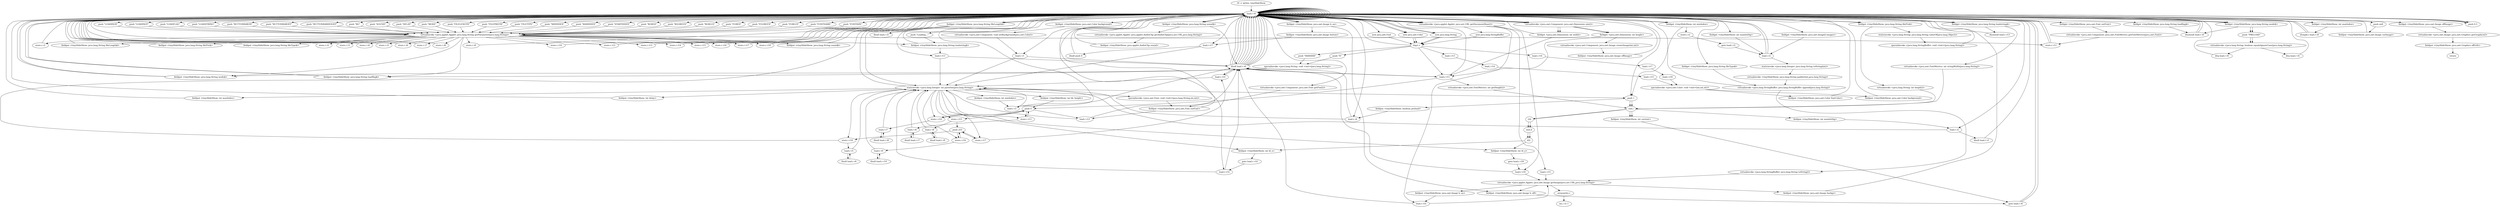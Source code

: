 digraph "" {
    "r0 := @this: tinySlideShow"
    "load.r r0"
    "r0 := @this: tinySlideShow"->"load.r r0";
    "push \"DELAY\""
    "load.r r0"->"push \"DELAY\"";
    "virtualinvoke <java.applet.Applet: java.lang.String getParameter(java.lang.String)>"
    "push \"DELAY\""->"virtualinvoke <java.applet.Applet: java.lang.String getParameter(java.lang.String)>";
    "store.r r1"
    "virtualinvoke <java.applet.Applet: java.lang.String getParameter(java.lang.String)>"->"store.r r1";
    "store.r r1"->"load.r r0";
    "load.r r0"->"load.r r0";
    "push \"MODE\""
    "load.r r0"->"push \"MODE\"";
    "push \"MODE\""->"virtualinvoke <java.applet.Applet: java.lang.String getParameter(java.lang.String)>";
    "fieldput <tinySlideShow: java.lang.String mode$>"
    "virtualinvoke <java.applet.Applet: java.lang.String getParameter(java.lang.String)>"->"fieldput <tinySlideShow: java.lang.String mode$>";
    "fieldput <tinySlideShow: java.lang.String mode$>"->"load.r r0";
    "load.r r0"->"load.r r0";
    "push \"FILELENGTH\""
    "load.r r0"->"push \"FILELENGTH\"";
    "push \"FILELENGTH\""->"virtualinvoke <java.applet.Applet: java.lang.String getParameter(java.lang.String)>";
    "fieldput <tinySlideShow: java.lang.String fileLength$>"
    "virtualinvoke <java.applet.Applet: java.lang.String getParameter(java.lang.String)>"->"fieldput <tinySlideShow: java.lang.String fileLength$>";
    "fieldput <tinySlideShow: java.lang.String fileLength$>"->"load.r r0";
    "load.r r0"->"load.r r0";
    "push \"FILEPREFIX\""
    "load.r r0"->"push \"FILEPREFIX\"";
    "push \"FILEPREFIX\""->"virtualinvoke <java.applet.Applet: java.lang.String getParameter(java.lang.String)>";
    "fieldput <tinySlideShow: java.lang.String filePre$>"
    "virtualinvoke <java.applet.Applet: java.lang.String getParameter(java.lang.String)>"->"fieldput <tinySlideShow: java.lang.String filePre$>";
    "fieldput <tinySlideShow: java.lang.String filePre$>"->"load.r r0";
    "load.r r0"->"load.r r0";
    "push \"FILETYPE\""
    "load.r r0"->"push \"FILETYPE\"";
    "push \"FILETYPE\""->"virtualinvoke <java.applet.Applet: java.lang.String getParameter(java.lang.String)>";
    "fieldput <tinySlideShow: java.lang.String fileType$>"
    "virtualinvoke <java.applet.Applet: java.lang.String getParameter(java.lang.String)>"->"fieldput <tinySlideShow: java.lang.String fileType$>";
    "fieldput <tinySlideShow: java.lang.String fileType$>"->"load.r r0";
    "push \"MININDEX\""
    "load.r r0"->"push \"MININDEX\"";
    "push \"MININDEX\""->"virtualinvoke <java.applet.Applet: java.lang.String getParameter(java.lang.String)>";
    "store.r r2"
    "virtualinvoke <java.applet.Applet: java.lang.String getParameter(java.lang.String)>"->"store.r r2";
    "store.r r2"->"load.r r0";
    "push \"MAXINDEX\""
    "load.r r0"->"push \"MAXINDEX\"";
    "push \"MAXINDEX\""->"virtualinvoke <java.applet.Applet: java.lang.String getParameter(java.lang.String)>";
    "store.r r3"
    "virtualinvoke <java.applet.Applet: java.lang.String getParameter(java.lang.String)>"->"store.r r3";
    "store.r r3"->"load.r r0";
    "push \"STARTINDEX\""
    "load.r r0"->"push \"STARTINDEX\"";
    "push \"STARTINDEX\""->"virtualinvoke <java.applet.Applet: java.lang.String getParameter(java.lang.String)>";
    "store.r r4"
    "virtualinvoke <java.applet.Applet: java.lang.String getParameter(java.lang.String)>"->"store.r r4";
    "store.r r4"->"load.r r0";
    "push \"BGRED\""
    "load.r r0"->"push \"BGRED\"";
    "push \"BGRED\""->"virtualinvoke <java.applet.Applet: java.lang.String getParameter(java.lang.String)>";
    "store.r r5"
    "virtualinvoke <java.applet.Applet: java.lang.String getParameter(java.lang.String)>"->"store.r r5";
    "store.r r5"->"load.r r0";
    "push \"BGGREEN\""
    "load.r r0"->"push \"BGGREEN\"";
    "push \"BGGREEN\""->"virtualinvoke <java.applet.Applet: java.lang.String getParameter(java.lang.String)>";
    "store.r r6"
    "virtualinvoke <java.applet.Applet: java.lang.String getParameter(java.lang.String)>"->"store.r r6";
    "store.r r6"->"load.r r0";
    "push \"BGBLUE\""
    "load.r r0"->"push \"BGBLUE\"";
    "push \"BGBLUE\""->"virtualinvoke <java.applet.Applet: java.lang.String getParameter(java.lang.String)>";
    "store.r r7"
    "virtualinvoke <java.applet.Applet: java.lang.String getParameter(java.lang.String)>"->"store.r r7";
    "store.r r7"->"load.r r0";
    "push \"FGRED\""
    "load.r r0"->"push \"FGRED\"";
    "push \"FGRED\""->"virtualinvoke <java.applet.Applet: java.lang.String getParameter(java.lang.String)>";
    "store.r r8"
    "virtualinvoke <java.applet.Applet: java.lang.String getParameter(java.lang.String)>"->"store.r r8";
    "store.r r8"->"load.r r0";
    "push \"FGGREEN\""
    "load.r r0"->"push \"FGGREEN\"";
    "push \"FGGREEN\""->"virtualinvoke <java.applet.Applet: java.lang.String getParameter(java.lang.String)>";
    "store.r r9"
    "virtualinvoke <java.applet.Applet: java.lang.String getParameter(java.lang.String)>"->"store.r r9";
    "store.r r9"->"load.r r0";
    "push \"FGBLUE\""
    "load.r r0"->"push \"FGBLUE\"";
    "push \"FGBLUE\""->"virtualinvoke <java.applet.Applet: java.lang.String getParameter(java.lang.String)>";
    "store.r r10"
    "virtualinvoke <java.applet.Applet: java.lang.String getParameter(java.lang.String)>"->"store.r r10";
    "store.r r10"->"load.r r0";
    "push \"FONTNAME\""
    "load.r r0"->"push \"FONTNAME\"";
    "push \"FONTNAME\""->"virtualinvoke <java.applet.Applet: java.lang.String getParameter(java.lang.String)>";
    "store.r r11"
    "virtualinvoke <java.applet.Applet: java.lang.String getParameter(java.lang.String)>"->"store.r r11";
    "store.r r11"->"load.r r0";
    "push \"FONTSIZE\""
    "load.r r0"->"push \"FONTSIZE\"";
    "push \"FONTSIZE\""->"virtualinvoke <java.applet.Applet: java.lang.String getParameter(java.lang.String)>";
    "store.r r12"
    "virtualinvoke <java.applet.Applet: java.lang.String getParameter(java.lang.String)>"->"store.r r12";
    "store.r r12"->"load.r r0";
    "push \"LOADINGX\""
    "load.r r0"->"push \"LOADINGX\"";
    "push \"LOADINGX\""->"virtualinvoke <java.applet.Applet: java.lang.String getParameter(java.lang.String)>";
    "store.r r13"
    "virtualinvoke <java.applet.Applet: java.lang.String getParameter(java.lang.String)>"->"store.r r13";
    "store.r r13"->"load.r r0";
    "push \"LOADINGY\""
    "load.r r0"->"push \"LOADINGY\"";
    "push \"LOADINGY\""->"virtualinvoke <java.applet.Applet: java.lang.String getParameter(java.lang.String)>";
    "store.r r14"
    "virtualinvoke <java.applet.Applet: java.lang.String getParameter(java.lang.String)>"->"store.r r14";
    "store.r r14"->"load.r r0";
    "load.r r0"->"load.r r0";
    "push \"LOADFLAG\""
    "load.r r0"->"push \"LOADFLAG\"";
    "push \"LOADFLAG\""->"virtualinvoke <java.applet.Applet: java.lang.String getParameter(java.lang.String)>";
    "fieldput <tinySlideShow: java.lang.String loadflag$>"
    "virtualinvoke <java.applet.Applet: java.lang.String getParameter(java.lang.String)>"->"fieldput <tinySlideShow: java.lang.String loadflag$>";
    "fieldput <tinySlideShow: java.lang.String loadflag$>"->"load.r r0";
    "load.r r0"->"load.r r0";
    "push \"LOADSTRING\""
    "load.r r0"->"push \"LOADSTRING\"";
    "push \"LOADSTRING\""->"virtualinvoke <java.applet.Applet: java.lang.String getParameter(java.lang.String)>";
    "fieldput <tinySlideShow: java.lang.String loadstring$>"
    "virtualinvoke <java.applet.Applet: java.lang.String getParameter(java.lang.String)>"->"fieldput <tinySlideShow: java.lang.String loadstring$>";
    "fieldput <tinySlideShow: java.lang.String loadstring$>"->"load.r r0";
    "push \"BUTTONBARON\""
    "load.r r0"->"push \"BUTTONBARON\"";
    "push \"BUTTONBARON\""->"virtualinvoke <java.applet.Applet: java.lang.String getParameter(java.lang.String)>";
    "store.r r15"
    "virtualinvoke <java.applet.Applet: java.lang.String getParameter(java.lang.String)>"->"store.r r15";
    "store.r r15"->"load.r r0";
    "push \"BUTTONBAROFF\""
    "load.r r0"->"push \"BUTTONBAROFF\"";
    "push \"BUTTONBAROFF\""->"virtualinvoke <java.applet.Applet: java.lang.String getParameter(java.lang.String)>";
    "store.r r16"
    "virtualinvoke <java.applet.Applet: java.lang.String getParameter(java.lang.String)>"->"store.r r16";
    "store.r r16"->"load.r r0";
    "push \"BUTTONBARHEIGHT\""
    "load.r r0"->"push \"BUTTONBARHEIGHT\"";
    "push \"BUTTONBARHEIGHT\""->"virtualinvoke <java.applet.Applet: java.lang.String getParameter(java.lang.String)>";
    "store.r r17"
    "virtualinvoke <java.applet.Applet: java.lang.String getParameter(java.lang.String)>"->"store.r r17";
    "store.r r17"->"load.r r0";
    "push \"BG\""
    "load.r r0"->"push \"BG\"";
    "push \"BG\""->"virtualinvoke <java.applet.Applet: java.lang.String getParameter(java.lang.String)>";
    "store.r r18"
    "virtualinvoke <java.applet.Applet: java.lang.String getParameter(java.lang.String)>"->"store.r r18";
    "store.r r18"->"load.r r0";
    "load.r r0"->"load.r r0";
    "push \"SOUND\""
    "load.r r0"->"push \"SOUND\"";
    "push \"SOUND\""->"virtualinvoke <java.applet.Applet: java.lang.String getParameter(java.lang.String)>";
    "fieldput <tinySlideShow: java.lang.String sound$>"
    "virtualinvoke <java.applet.Applet: java.lang.String getParameter(java.lang.String)>"->"fieldput <tinySlideShow: java.lang.String sound$>";
    "fieldput <tinySlideShow: java.lang.String sound$>"->"load.r r0";
    "fieldget <tinySlideShow: java.lang.String sound$>"
    "load.r r0"->"fieldget <tinySlideShow: java.lang.String sound$>";
    "ifnull load.r r0"
    "fieldget <tinySlideShow: java.lang.String sound$>"->"ifnull load.r r0";
    "ifnull load.r r0"->"load.r r0";
    "load.r r0"->"load.r r0";
    "load.r r0"->"load.r r0";
    "virtualinvoke <java.applet.Applet: java.net.URL getDocumentBase()>"
    "load.r r0"->"virtualinvoke <java.applet.Applet: java.net.URL getDocumentBase()>";
    "virtualinvoke <java.applet.Applet: java.net.URL getDocumentBase()>"->"load.r r0";
    "load.r r0"->"fieldget <tinySlideShow: java.lang.String sound$>";
    "virtualinvoke <java.applet.Applet: java.applet.AudioClip getAudioClip(java.net.URL,java.lang.String)>"
    "fieldget <tinySlideShow: java.lang.String sound$>"->"virtualinvoke <java.applet.Applet: java.applet.AudioClip getAudioClip(java.net.URL,java.lang.String)>";
    "fieldput <tinySlideShow: java.applet.AudioClip sound>"
    "virtualinvoke <java.applet.Applet: java.applet.AudioClip getAudioClip(java.net.URL,java.lang.String)>"->"fieldput <tinySlideShow: java.applet.AudioClip sound>";
    "fieldput <tinySlideShow: java.applet.AudioClip sound>"->"load.r r0";
    "fieldget <tinySlideShow: java.lang.String fileLength$>"
    "load.r r0"->"fieldget <tinySlideShow: java.lang.String fileLength$>";
    "ifnull load.r r2"
    "fieldget <tinySlideShow: java.lang.String fileLength$>"->"ifnull load.r r2";
    "ifnull load.r r2"->"load.r r0";
    "load.r r0"->"load.r r0";
    "load.r r0"->"fieldget <tinySlideShow: java.lang.String fileLength$>";
    "staticinvoke <java.lang.Integer: int parseInt(java.lang.String)>"
    "fieldget <tinySlideShow: java.lang.String fileLength$>"->"staticinvoke <java.lang.Integer: int parseInt(java.lang.String)>";
    "staticinvoke <java.lang.Integer: int parseInt(java.lang.String)>"->"load.r r0";
    "fieldget <tinySlideShow: java.lang.String filePre$>"
    "load.r r0"->"fieldget <tinySlideShow: java.lang.String filePre$>";
    "virtualinvoke <java.lang.String: int length()>"
    "fieldget <tinySlideShow: java.lang.String filePre$>"->"virtualinvoke <java.lang.String: int length()>";
    "sub.i"
    "virtualinvoke <java.lang.String: int length()>"->"sub.i";
    "fieldput <tinySlideShow: int numIntDig>"
    "sub.i"->"fieldput <tinySlideShow: int numIntDig>";
    "load.r r2"
    "fieldput <tinySlideShow: int numIntDig>"->"load.r r2";
    "ifnull load.r r3"
    "load.r r2"->"ifnull load.r r3";
    "ifnull load.r r3"->"load.r r0";
    "load.r r0"->"load.r r2";
    "load.r r2"->"staticinvoke <java.lang.Integer: int parseInt(java.lang.String)>";
    "fieldput <tinySlideShow: int minIndex>"
    "staticinvoke <java.lang.Integer: int parseInt(java.lang.String)>"->"fieldput <tinySlideShow: int minIndex>";
    "load.r r3"
    "fieldput <tinySlideShow: int minIndex>"->"load.r r3";
    "load.r r3"->"ifnull load.r r0";
    "ifnull load.r r0"->"load.r r0";
    "load.r r0"->"load.r r3";
    "load.r r3"->"staticinvoke <java.lang.Integer: int parseInt(java.lang.String)>";
    "fieldput <tinySlideShow: int maxIndex>"
    "staticinvoke <java.lang.Integer: int parseInt(java.lang.String)>"->"fieldput <tinySlideShow: int maxIndex>";
    "fieldput <tinySlideShow: int maxIndex>"->"load.r r0";
    "fieldget <tinySlideShow: java.lang.String mode$>"
    "load.r r0"->"fieldget <tinySlideShow: java.lang.String mode$>";
    "ifnonnull load.r r0"
    "fieldget <tinySlideShow: java.lang.String mode$>"->"ifnonnull load.r r0";
    "ifnonnull load.r r0"->"load.r r0";
    "new java.lang.String"
    "load.r r0"->"new java.lang.String";
    "dup1.r"
    "new java.lang.String"->"dup1.r";
    "push \"XXXXXXX\""
    "dup1.r"->"push \"XXXXXXX\"";
    "specialinvoke <java.lang.String: void <init>(java.lang.String)>"
    "push \"XXXXXXX\""->"specialinvoke <java.lang.String: void <init>(java.lang.String)>";
    "specialinvoke <java.lang.String: void <init>(java.lang.String)>"->"fieldput <tinySlideShow: java.lang.String mode$>";
    "fieldput <tinySlideShow: java.lang.String mode$>"->"load.r r0";
    "load.r r0"->"fieldget <tinySlideShow: java.lang.String mode$>";
    "push \"PRELOAD\""
    "fieldget <tinySlideShow: java.lang.String mode$>"->"push \"PRELOAD\"";
    "virtualinvoke <java.lang.String: boolean equalsIgnoreCase(java.lang.String)>"
    "push \"PRELOAD\""->"virtualinvoke <java.lang.String: boolean equalsIgnoreCase(java.lang.String)>";
    "ifeq load.r r0"
    "virtualinvoke <java.lang.String: boolean equalsIgnoreCase(java.lang.String)>"->"ifeq load.r r0";
    "ifeq load.r r0"->"load.r r0";
    "fieldget <tinySlideShow: int minIndex>"
    "load.r r0"->"fieldget <tinySlideShow: int minIndex>";
    "store.i r2"
    "fieldget <tinySlideShow: int minIndex>"->"store.i r2";
    "goto load.i r2"
    "store.i r2"->"goto load.i r2";
    "load.i r2"
    "goto load.i r2"->"load.i r2";
    "load.i r2"->"load.r r0";
    "fieldget <tinySlideShow: int maxIndex>"
    "load.r r0"->"fieldget <tinySlideShow: int maxIndex>";
    "ifcmple.i load.r r0"
    "fieldget <tinySlideShow: int maxIndex>"->"ifcmple.i load.r r0";
    "ifcmple.i load.r r0"->"load.r r0";
    "load.r r0"->"load.r r0";
    "virtualinvoke <java.awt.Component: java.awt.Font getFont()>"
    "load.r r0"->"virtualinvoke <java.awt.Component: java.awt.Font getFont()>";
    "fieldput <tinySlideShow: java.awt.Font outFont>"
    "virtualinvoke <java.awt.Component: java.awt.Font getFont()>"->"fieldput <tinySlideShow: java.awt.Font outFont>";
    "load.r r12"
    "fieldput <tinySlideShow: java.awt.Font outFont>"->"load.r r12";
    "load.r r12"->"ifnull load.r r0";
    "load.r r11"
    "ifnull load.r r0"->"load.r r11";
    "load.r r11"->"ifnull load.r r0";
    "ifnull load.r r0"->"load.r r0";
    "new java.awt.Font"
    "load.r r0"->"new java.awt.Font";
    "new java.awt.Font"->"dup1.r";
    "dup1.r"->"load.r r11";
    "push 0"
    "load.r r11"->"push 0";
    "push 0"->"load.r r12";
    "load.r r12"->"staticinvoke <java.lang.Integer: int parseInt(java.lang.String)>";
    "specialinvoke <java.awt.Font: void <init>(java.lang.String,int,int)>"
    "staticinvoke <java.lang.Integer: int parseInt(java.lang.String)>"->"specialinvoke <java.awt.Font: void <init>(java.lang.String,int,int)>";
    "specialinvoke <java.awt.Font: void <init>(java.lang.String,int,int)>"->"fieldput <tinySlideShow: java.awt.Font outFont>";
    "fieldput <tinySlideShow: java.awt.Font outFont>"->"load.r r0";
    "load.r r0"->"load.r r0";
    "fieldget <tinySlideShow: java.awt.Font outFont>"
    "load.r r0"->"fieldget <tinySlideShow: java.awt.Font outFont>";
    "virtualinvoke <java.awt.Component: java.awt.FontMetrics getFontMetrics(java.awt.Font)>"
    "fieldget <tinySlideShow: java.awt.Font outFont>"->"virtualinvoke <java.awt.Component: java.awt.FontMetrics getFontMetrics(java.awt.Font)>";
    "virtualinvoke <java.awt.Component: java.awt.FontMetrics getFontMetrics(java.awt.Font)>"->"store.r r11";
    "store.r r11"->"load.r r0";
    "fieldget <tinySlideShow: java.lang.String loadstring$>"
    "load.r r0"->"fieldget <tinySlideShow: java.lang.String loadstring$>";
    "ifnonnull load.r r13"
    "fieldget <tinySlideShow: java.lang.String loadstring$>"->"ifnonnull load.r r13";
    "ifnonnull load.r r13"->"load.r r0";
    "push \"Loading...\""
    "load.r r0"->"push \"Loading...\"";
    "push \"Loading...\""->"fieldput <tinySlideShow: java.lang.String loadstring$>";
    "load.r r13"
    "fieldput <tinySlideShow: java.lang.String loadstring$>"->"load.r r13";
    "load.r r13"->"ifnull load.r r0";
    "ifnull load.r r0"->"load.r r0";
    "load.r r0"->"load.r r13";
    "load.r r13"->"staticinvoke <java.lang.Integer: int parseInt(java.lang.String)>";
    "fieldput <tinySlideShow: int ld_x>"
    "staticinvoke <java.lang.Integer: int parseInt(java.lang.String)>"->"fieldput <tinySlideShow: int ld_x>";
    "goto load.r r14"
    "fieldput <tinySlideShow: int ld_x>"->"goto load.r r14";
    "load.r r14"
    "goto load.r r14"->"load.r r14";
    "load.r r14"->"ifnull load.r r0";
    "ifnull load.r r0"->"load.r r0";
    "load.r r0"->"load.r r14";
    "load.r r14"->"staticinvoke <java.lang.Integer: int parseInt(java.lang.String)>";
    "fieldput <tinySlideShow: int ld_y>"
    "staticinvoke <java.lang.Integer: int parseInt(java.lang.String)>"->"fieldput <tinySlideShow: int ld_y>";
    "goto load.r r18"
    "fieldput <tinySlideShow: int ld_y>"->"goto load.r r18";
    "load.r r18"
    "goto load.r r18"->"load.r r18";
    "load.r r18"->"ifnull load.r r0";
    "ifnull load.r r0"->"load.r r0";
    "load.r r0"->"load.r r0";
    "load.r r0"->"load.r r0";
    "load.r r0"->"virtualinvoke <java.applet.Applet: java.net.URL getDocumentBase()>";
    "virtualinvoke <java.applet.Applet: java.net.URL getDocumentBase()>"->"load.r r18";
    "virtualinvoke <java.applet.Applet: java.awt.Image getImage(java.net.URL,java.lang.String)>"
    "load.r r18"->"virtualinvoke <java.applet.Applet: java.awt.Image getImage(java.net.URL,java.lang.String)>";
    "fieldput <tinySlideShow: java.awt.Image backgr>"
    "virtualinvoke <java.applet.Applet: java.awt.Image getImage(java.net.URL,java.lang.String)>"->"fieldput <tinySlideShow: java.awt.Image backgr>";
    "fieldput <tinySlideShow: java.awt.Image backgr>"->"load.r r0";
    "load.r r0"->"load.r r0";
    "load.r r0"->"load.r r0";
    "load.r r0"->"virtualinvoke <java.applet.Applet: java.net.URL getDocumentBase()>";
    "load.r r15"
    "virtualinvoke <java.applet.Applet: java.net.URL getDocumentBase()>"->"load.r r15";
    "load.r r15"->"virtualinvoke <java.applet.Applet: java.awt.Image getImage(java.net.URL,java.lang.String)>";
    "fieldput <tinySlideShow: java.awt.Image b_on>"
    "virtualinvoke <java.applet.Applet: java.awt.Image getImage(java.net.URL,java.lang.String)>"->"fieldput <tinySlideShow: java.awt.Image b_on>";
    "load.r r16"
    "fieldput <tinySlideShow: java.awt.Image b_on>"->"load.r r16";
    "load.r r16"->"ifnull load.r r0";
    "ifnull load.r r0"->"load.r r0";
    "load.r r0"->"load.r r0";
    "load.r r0"->"load.r r0";
    "load.r r0"->"virtualinvoke <java.applet.Applet: java.net.URL getDocumentBase()>";
    "virtualinvoke <java.applet.Applet: java.net.URL getDocumentBase()>"->"load.r r16";
    "load.r r16"->"virtualinvoke <java.applet.Applet: java.awt.Image getImage(java.net.URL,java.lang.String)>";
    "fieldput <tinySlideShow: java.awt.Image b_off>"
    "virtualinvoke <java.applet.Applet: java.awt.Image getImage(java.net.URL,java.lang.String)>"->"fieldput <tinySlideShow: java.awt.Image b_off>";
    "goto load.r r0"
    "fieldput <tinySlideShow: java.awt.Image b_off>"->"goto load.r r0";
    "goto load.r r0"->"load.r r0";
    "load.r r0"->"load.r r0";
    "fieldget <tinySlideShow: java.awt.Image b_on>"
    "load.r r0"->"fieldget <tinySlideShow: java.awt.Image b_on>";
    "fieldput <tinySlideShow: java.awt.Image button>"
    "fieldget <tinySlideShow: java.awt.Image b_on>"->"fieldput <tinySlideShow: java.awt.Image button>";
    "load.r r17"
    "fieldput <tinySlideShow: java.awt.Image button>"->"load.r r17";
    "ifnull push 0"
    "load.r r17"->"ifnull push 0";
    "ifnull push 0"->"load.r r0";
    "load.r r0"->"load.r r17";
    "load.r r17"->"staticinvoke <java.lang.Integer: int parseInt(java.lang.String)>";
    "fieldput <tinySlideShow: int bb_height>"
    "staticinvoke <java.lang.Integer: int parseInt(java.lang.String)>"->"fieldput <tinySlideShow: int bb_height>";
    "fieldput <tinySlideShow: int bb_height>"->"push 0";
    "store.i r13"
    "push 0"->"store.i r13";
    "store.i r13"->"push 0";
    "store.i r14"
    "push 0"->"store.i r14";
    "store.i r14"->"push 0";
    "store.i r15"
    "push 0"->"store.i r15";
    "push 255"
    "store.i r15"->"push 255";
    "store.i r16"
    "push 255"->"store.i r16";
    "store.i r16"->"push 255";
    "store.i r17"
    "push 255"->"store.i r17";
    "store.i r17"->"push 255";
    "store.i r18"
    "push 255"->"store.i r18";
    "load.r r5"
    "store.i r18"->"load.r r5";
    "ifnull load.r r6"
    "load.r r5"->"ifnull load.r r6";
    "ifnull load.r r6"->"load.r r5";
    "load.r r5"->"staticinvoke <java.lang.Integer: int parseInt(java.lang.String)>";
    "staticinvoke <java.lang.Integer: int parseInt(java.lang.String)>"->"store.i r13";
    "load.r r6"
    "store.i r13"->"load.r r6";
    "ifnull load.r r7"
    "load.r r6"->"ifnull load.r r7";
    "ifnull load.r r7"->"load.r r6";
    "load.r r6"->"staticinvoke <java.lang.Integer: int parseInt(java.lang.String)>";
    "staticinvoke <java.lang.Integer: int parseInt(java.lang.String)>"->"store.i r14";
    "load.r r7"
    "store.i r14"->"load.r r7";
    "ifnull load.r r8"
    "load.r r7"->"ifnull load.r r8";
    "ifnull load.r r8"->"load.r r7";
    "load.r r7"->"staticinvoke <java.lang.Integer: int parseInt(java.lang.String)>";
    "staticinvoke <java.lang.Integer: int parseInt(java.lang.String)>"->"store.i r15";
    "load.r r8"
    "store.i r15"->"load.r r8";
    "ifnull load.r r9"
    "load.r r8"->"ifnull load.r r9";
    "ifnull load.r r9"->"load.r r8";
    "load.r r8"->"staticinvoke <java.lang.Integer: int parseInt(java.lang.String)>";
    "staticinvoke <java.lang.Integer: int parseInt(java.lang.String)>"->"store.i r16";
    "load.r r9"
    "store.i r16"->"load.r r9";
    "ifnull load.r r10"
    "load.r r9"->"ifnull load.r r10";
    "ifnull load.r r10"->"load.r r9";
    "load.r r9"->"staticinvoke <java.lang.Integer: int parseInt(java.lang.String)>";
    "staticinvoke <java.lang.Integer: int parseInt(java.lang.String)>"->"store.i r17";
    "load.r r10"
    "store.i r17"->"load.r r10";
    "load.r r10"->"ifnull load.r r0";
    "ifnull load.r r0"->"load.r r10";
    "load.r r10"->"staticinvoke <java.lang.Integer: int parseInt(java.lang.String)>";
    "staticinvoke <java.lang.Integer: int parseInt(java.lang.String)>"->"store.i r18";
    "store.i r18"->"load.r r0";
    "new java.awt.Color"
    "load.r r0"->"new java.awt.Color";
    "new java.awt.Color"->"dup1.r";
    "load.i r16"
    "dup1.r"->"load.i r16";
    "load.i r17"
    "load.i r16"->"load.i r17";
    "load.i r18"
    "load.i r17"->"load.i r18";
    "specialinvoke <java.awt.Color: void <init>(int,int,int)>"
    "load.i r18"->"specialinvoke <java.awt.Color: void <init>(int,int,int)>";
    "fieldput <tinySlideShow: java.awt.Color fontColor>"
    "specialinvoke <java.awt.Color: void <init>(int,int,int)>"->"fieldput <tinySlideShow: java.awt.Color fontColor>";
    "fieldput <tinySlideShow: java.awt.Color fontColor>"->"load.r r0";
    "load.r r0"->"new java.awt.Color";
    "new java.awt.Color"->"dup1.r";
    "load.i r13"
    "dup1.r"->"load.i r13";
    "load.i r14"
    "load.i r13"->"load.i r14";
    "load.i r15"
    "load.i r14"->"load.i r15";
    "load.i r15"->"specialinvoke <java.awt.Color: void <init>(int,int,int)>";
    "fieldput <tinySlideShow: java.awt.Color background>"
    "specialinvoke <java.awt.Color: void <init>(int,int,int)>"->"fieldput <tinySlideShow: java.awt.Color background>";
    "fieldput <tinySlideShow: java.awt.Color background>"->"load.r r0";
    "load.r r0"->"load.r r0";
    "fieldget <tinySlideShow: java.awt.Color background>"
    "load.r r0"->"fieldget <tinySlideShow: java.awt.Color background>";
    "virtualinvoke <java.awt.Component: void setBackground(java.awt.Color)>"
    "fieldget <tinySlideShow: java.awt.Color background>"->"virtualinvoke <java.awt.Component: void setBackground(java.awt.Color)>";
    "load.r r1"
    "virtualinvoke <java.awt.Component: void setBackground(java.awt.Color)>"->"load.r r1";
    "load.r r1"->"ifnull load.r r0";
    "ifnull load.r r0"->"load.r r0";
    "load.r r0"->"load.r r1";
    "load.r r1"->"staticinvoke <java.lang.Integer: int parseInt(java.lang.String)>";
    "fieldput <tinySlideShow: int delay>"
    "staticinvoke <java.lang.Integer: int parseInt(java.lang.String)>"->"fieldput <tinySlideShow: int delay>";
    "fieldput <tinySlideShow: int delay>"->"load.r r0";
    "load.r r0"->"fieldget <tinySlideShow: java.lang.String mode$>";
    "fieldget <tinySlideShow: java.lang.String mode$>"->"push \"PRELOAD\"";
    "push \"PRELOAD\""->"virtualinvoke <java.lang.String: boolean equalsIgnoreCase(java.lang.String)>";
    "ifeq load.r r4"
    "virtualinvoke <java.lang.String: boolean equalsIgnoreCase(java.lang.String)>"->"ifeq load.r r4";
    "ifeq load.r r4"->"load.r r0";
    "push 1"
    "load.r r0"->"push 1";
    "fieldput <tinySlideShow: boolean preload>"
    "push 1"->"fieldput <tinySlideShow: boolean preload>";
    "load.r r4"
    "fieldput <tinySlideShow: boolean preload>"->"load.r r4";
    "load.r r4"->"ifnull load.r r0";
    "ifnull load.r r0"->"load.r r0";
    "load.r r0"->"load.r r4";
    "load.r r4"->"staticinvoke <java.lang.Integer: int parseInt(java.lang.String)>";
    "staticinvoke <java.lang.Integer: int parseInt(java.lang.String)>"->"push 1";
    "push 1"->"sub.i";
    "fieldput <tinySlideShow: int current>"
    "sub.i"->"fieldput <tinySlideShow: int current>";
    "fieldput <tinySlideShow: int current>"->"goto load.r r0";
    "goto load.r r0"->"load.r r0";
    "fieldget <tinySlideShow: java.lang.String loadflag$>"
    "load.r r0"->"fieldget <tinySlideShow: java.lang.String loadflag$>";
    "fieldget <tinySlideShow: java.lang.String loadflag$>"->"ifnonnull load.r r0";
    "ifnonnull load.r r0"->"load.r r0";
    "load.r r0"->"new java.lang.String";
    "new java.lang.String"->"dup1.r";
    "push \"X\""
    "dup1.r"->"push \"X\"";
    "push \"X\""->"specialinvoke <java.lang.String: void <init>(java.lang.String)>";
    "specialinvoke <java.lang.String: void <init>(java.lang.String)>"->"fieldput <tinySlideShow: java.lang.String loadflag$>";
    "fieldput <tinySlideShow: java.lang.String loadflag$>"->"load.r r0";
    "push null"
    "load.r r0"->"push null";
    "fieldput <tinySlideShow: java.awt.Image curImage>"
    "push null"->"fieldput <tinySlideShow: java.awt.Image curImage>";
    "fieldput <tinySlideShow: java.awt.Image curImage>"->"load.r r0";
    "load.r r0"->"load.r r0";
    "load.r r0"->"load.r r0";
    "virtualinvoke <java.awt.Component: java.awt.Dimension size()>"
    "load.r r0"->"virtualinvoke <java.awt.Component: java.awt.Dimension size()>";
    "fieldget <java.awt.Dimension: int width>"
    "virtualinvoke <java.awt.Component: java.awt.Dimension size()>"->"fieldget <java.awt.Dimension: int width>";
    "fieldget <java.awt.Dimension: int width>"->"load.r r0";
    "load.r r0"->"virtualinvoke <java.awt.Component: java.awt.Dimension size()>";
    "fieldget <java.awt.Dimension: int height>"
    "virtualinvoke <java.awt.Component: java.awt.Dimension size()>"->"fieldget <java.awt.Dimension: int height>";
    "virtualinvoke <java.awt.Component: java.awt.Image createImage(int,int)>"
    "fieldget <java.awt.Dimension: int height>"->"virtualinvoke <java.awt.Component: java.awt.Image createImage(int,int)>";
    "fieldput <tinySlideShow: java.awt.Image offImage>"
    "virtualinvoke <java.awt.Component: java.awt.Image createImage(int,int)>"->"fieldput <tinySlideShow: java.awt.Image offImage>";
    "fieldput <tinySlideShow: java.awt.Image offImage>"->"load.r r0";
    "load.r r0"->"load.r r0";
    "fieldget <tinySlideShow: java.awt.Image offImage>"
    "load.r r0"->"fieldget <tinySlideShow: java.awt.Image offImage>";
    "virtualinvoke <java.awt.Image: java.awt.Graphics getGraphics()>"
    "fieldget <tinySlideShow: java.awt.Image offImage>"->"virtualinvoke <java.awt.Image: java.awt.Graphics getGraphics()>";
    "fieldput <tinySlideShow: java.awt.Graphics offGrfx>"
    "virtualinvoke <java.awt.Image: java.awt.Graphics getGraphics()>"->"fieldput <tinySlideShow: java.awt.Graphics offGrfx>";
    "return"
    "fieldput <tinySlideShow: java.awt.Graphics offGrfx>"->"return";
    "ifnull load.r r0"->"load.r r0";
    "load.r r0"->"load.r r0";
    "load.r r0"->"fieldget <tinySlideShow: int minIndex>";
    "fieldget <tinySlideShow: int minIndex>"->"push 1";
    "push 1"->"sub.i";
    "sub.i"->"fieldput <tinySlideShow: int current>";
    "ifnull load.r r0"->"load.r r0";
    "load.r r0"->"load.r r0";
    "load.r r0"->"fieldget <tinySlideShow: java.awt.Image b_on>";
    "fieldget <tinySlideShow: java.awt.Image b_on>"->"fieldput <tinySlideShow: java.awt.Image b_off>";
    "ifnull load.r r0"->"load.r r0";
    "push 0.5"
    "load.r r0"->"push 0.5";
    "push 0.5"->"load.r r0";
    "load.r r0"->"virtualinvoke <java.awt.Component: java.awt.Dimension size()>";
    "virtualinvoke <java.awt.Component: java.awt.Dimension size()>"->"fieldget <java.awt.Dimension: int height>";
    "fieldget <java.awt.Dimension: int height>"->"load.r r11";
    "virtualinvoke <java.awt.FontMetrics: int getHeight()>"
    "load.r r11"->"virtualinvoke <java.awt.FontMetrics: int getHeight()>";
    "virtualinvoke <java.awt.FontMetrics: int getHeight()>"->"sub.i";
    "i2d"
    "sub.i"->"i2d";
    "mul.d"
    "i2d"->"mul.d";
    "d2i"
    "mul.d"->"d2i";
    "d2i"->"fieldput <tinySlideShow: int ld_y>";
    "ifnull load.r r0"->"load.r r0";
    "load.r r0"->"push 0.5";
    "push 0.5"->"load.r r0";
    "load.r r0"->"virtualinvoke <java.awt.Component: java.awt.Dimension size()>";
    "virtualinvoke <java.awt.Component: java.awt.Dimension size()>"->"fieldget <java.awt.Dimension: int width>";
    "fieldget <java.awt.Dimension: int width>"->"load.r r11";
    "load.r r11"->"load.r r0";
    "load.r r0"->"fieldget <tinySlideShow: java.lang.String loadstring$>";
    "virtualinvoke <java.awt.FontMetrics: int stringWidth(java.lang.String)>"
    "fieldget <tinySlideShow: java.lang.String loadstring$>"->"virtualinvoke <java.awt.FontMetrics: int stringWidth(java.lang.String)>";
    "virtualinvoke <java.awt.FontMetrics: int stringWidth(java.lang.String)>"->"sub.i";
    "sub.i"->"i2d";
    "i2d"->"mul.d";
    "mul.d"->"d2i";
    "d2i"->"fieldput <tinySlideShow: int ld_x>";
    "ifcmple.i load.r r0"->"load.r r0";
    "fieldget <tinySlideShow: java.awt.Image[] images>"
    "load.r r0"->"fieldget <tinySlideShow: java.awt.Image[] images>";
    "fieldget <tinySlideShow: java.awt.Image[] images>"->"load.i r2";
    "load.i r2"->"load.r r0";
    "load.r r0"->"load.r r0";
    "load.r r0"->"virtualinvoke <java.applet.Applet: java.net.URL getDocumentBase()>";
    "new java.lang.StringBuffer"
    "virtualinvoke <java.applet.Applet: java.net.URL getDocumentBase()>"->"new java.lang.StringBuffer";
    "new java.lang.StringBuffer"->"dup1.r";
    "dup1.r"->"load.r r0";
    "load.r r0"->"fieldget <tinySlideShow: java.lang.String filePre$>";
    "staticinvoke <java.lang.String: java.lang.String valueOf(java.lang.Object)>"
    "fieldget <tinySlideShow: java.lang.String filePre$>"->"staticinvoke <java.lang.String: java.lang.String valueOf(java.lang.Object)>";
    "specialinvoke <java.lang.StringBuffer: void <init>(java.lang.String)>"
    "staticinvoke <java.lang.String: java.lang.String valueOf(java.lang.Object)>"->"specialinvoke <java.lang.StringBuffer: void <init>(java.lang.String)>";
    "specialinvoke <java.lang.StringBuffer: void <init>(java.lang.String)>"->"load.r r0";
    "load.r r0"->"load.r r0";
    "fieldget <tinySlideShow: int numIntDig>"
    "load.r r0"->"fieldget <tinySlideShow: int numIntDig>";
    "fieldget <tinySlideShow: int numIntDig>"->"load.i r2";
    "staticinvoke <java.lang.Integer: java.lang.String toString(int)>"
    "load.i r2"->"staticinvoke <java.lang.Integer: java.lang.String toString(int)>";
    "virtualinvoke <tinySlideShow: java.lang.String padder(int,java.lang.String)>"
    "staticinvoke <java.lang.Integer: java.lang.String toString(int)>"->"virtualinvoke <tinySlideShow: java.lang.String padder(int,java.lang.String)>";
    "virtualinvoke <java.lang.StringBuffer: java.lang.StringBuffer append(java.lang.String)>"
    "virtualinvoke <tinySlideShow: java.lang.String padder(int,java.lang.String)>"->"virtualinvoke <java.lang.StringBuffer: java.lang.StringBuffer append(java.lang.String)>";
    "virtualinvoke <java.lang.StringBuffer: java.lang.StringBuffer append(java.lang.String)>"->"load.r r0";
    "fieldget <tinySlideShow: java.lang.String fileType$>"
    "load.r r0"->"fieldget <tinySlideShow: java.lang.String fileType$>";
    "fieldget <tinySlideShow: java.lang.String fileType$>"->"virtualinvoke <java.lang.StringBuffer: java.lang.StringBuffer append(java.lang.String)>";
    "virtualinvoke <java.lang.StringBuffer: java.lang.String toString()>"
    "virtualinvoke <java.lang.StringBuffer: java.lang.StringBuffer append(java.lang.String)>"->"virtualinvoke <java.lang.StringBuffer: java.lang.String toString()>";
    "virtualinvoke <java.lang.StringBuffer: java.lang.String toString()>"->"virtualinvoke <java.applet.Applet: java.awt.Image getImage(java.net.URL,java.lang.String)>";
    "arraywrite.r"
    "virtualinvoke <java.applet.Applet: java.awt.Image getImage(java.net.URL,java.lang.String)>"->"arraywrite.r";
    "inc.i r2 1"
    "arraywrite.r"->"inc.i r2 1";
}
